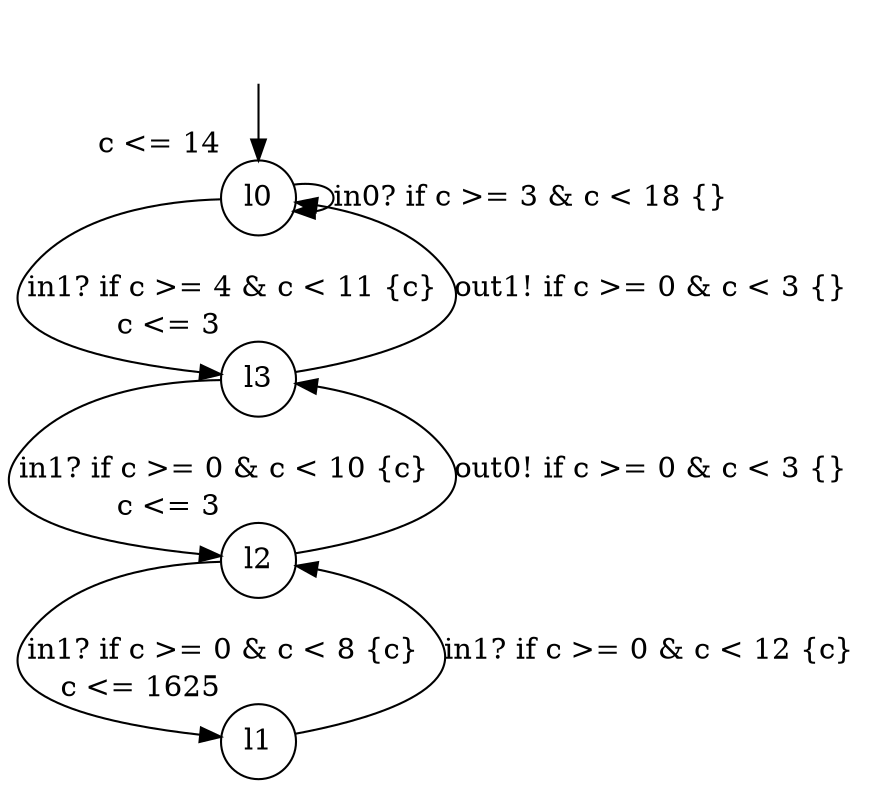 digraph g {
__start0 [label="" shape="none"];
l0 [shape="circle" margin=0 label="l0", xlabel="c <= 14"];
l1 [shape="circle" margin=0 label="l1", xlabel="c <= 1625"];
l2 [shape="circle" margin=0 label="l2", xlabel="c <= 3"];
l3 [shape="circle" margin=0 label="l3", xlabel="c <= 3"];
l0 -> l0 [label="in0? if c >= 3 & c < 18 {} "];
l0 -> l3 [label="in1? if c >= 4 & c < 11 {c} "];
l1 -> l2 [label="in1? if c >= 0 & c < 12 {c} "];
l2 -> l3 [label="out0! if c >= 0 & c < 3 {} "];
l2 -> l1 [label="in1? if c >= 0 & c < 8 {c} "];
l3 -> l0 [label="out1! if c >= 0 & c < 3 {} "];
l3 -> l2 [label="in1? if c >= 0 & c < 10 {c} "];
__start0 -> l0;
}
